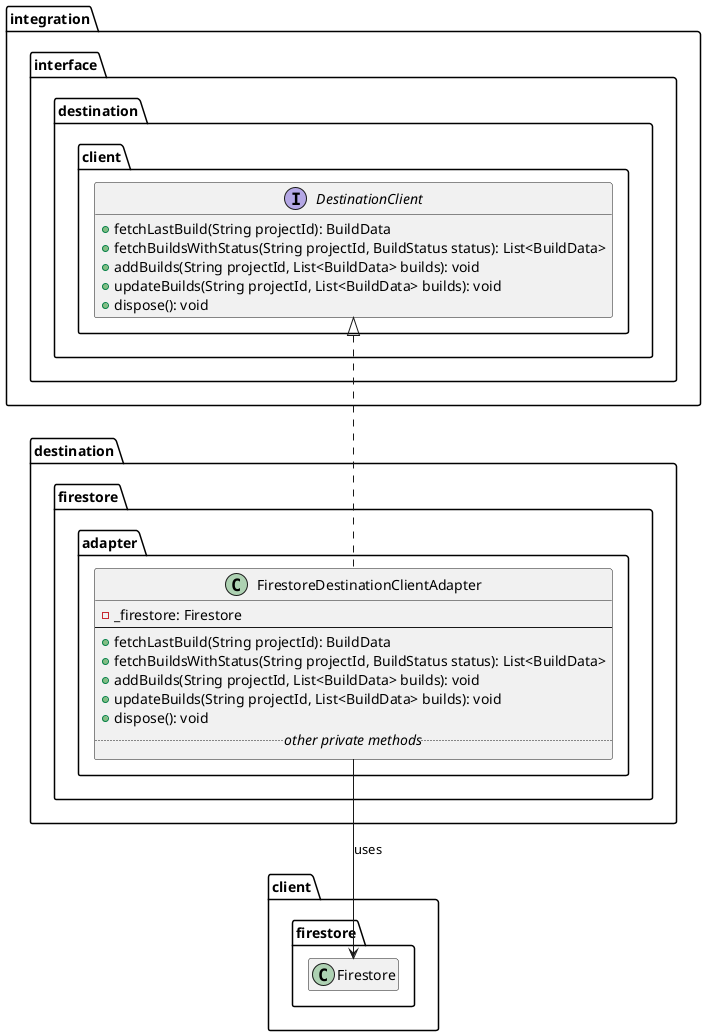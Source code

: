 @startuml source_clients_class_diagram
'https://plantuml.com/class-diagram

hide empty members

package integration.interface.destination.client {
    interface DestinationClient {
        + fetchLastBuild(String projectId): BuildData
        + fetchBuildsWithStatus(String projectId, BuildStatus status): List<BuildData>
        + addBuilds(String projectId, List<BuildData> builds): void
        + updateBuilds(String projectId, List<BuildData> builds): void
        + dispose(): void
    }
}

package destination.firestore.adapter {
    class FirestoreDestinationClientAdapter {
        - _firestore: Firestore
        --
        + fetchLastBuild(String projectId): BuildData
        + fetchBuildsWithStatus(String projectId, BuildStatus status): List<BuildData>
        + addBuilds(String projectId, List<BuildData> builds): void
        + updateBuilds(String projectId, List<BuildData> builds): void
        + dispose(): void
        .. //other private methods// ..
    }
}

FirestoreDestinationClientAdapter .up.|> DestinationClient

package client.firestore {
    class Firestore {}
}

FirestoreDestinationClientAdapter -down-> Firestore: uses

@enduml

